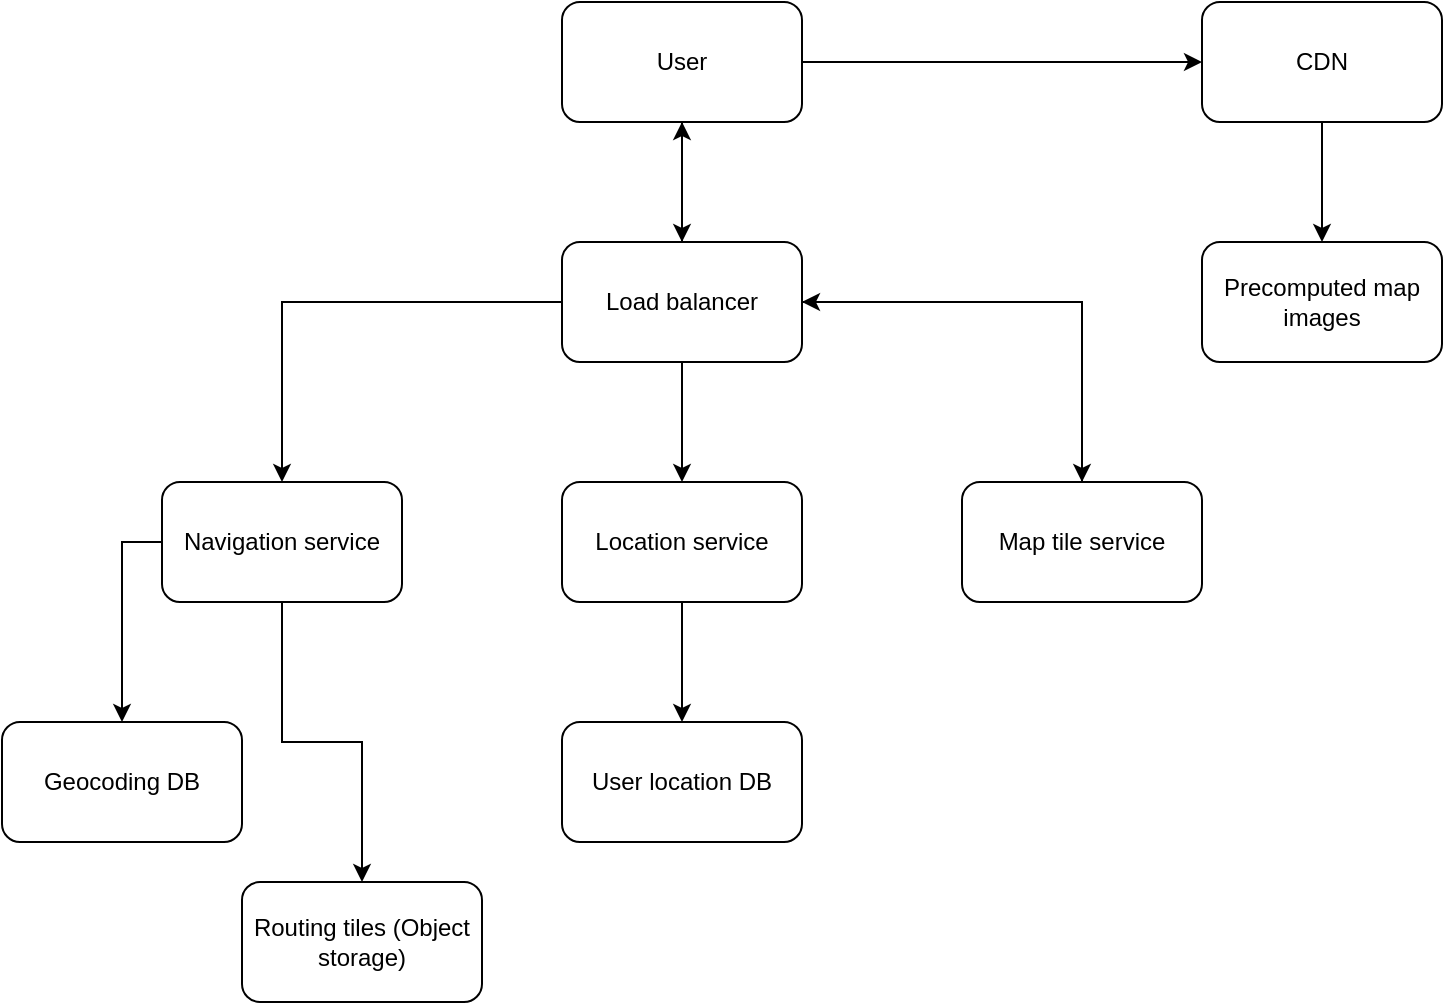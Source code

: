 <mxfile version="24.0.3" type="device">
  <diagram id="klzjwjYF-y9pa63VjA9P" name="Page-1">
    <mxGraphModel dx="882" dy="578" grid="1" gridSize="10" guides="1" tooltips="1" connect="1" arrows="1" fold="1" page="1" pageScale="1" pageWidth="850" pageHeight="1100" math="0" shadow="0">
      <root>
        <mxCell id="0" />
        <mxCell id="1" parent="0" />
        <mxCell id="wvvWRzQGJ0MFBprTCYH--11" style="edgeStyle=orthogonalEdgeStyle;rounded=0;orthogonalLoop=1;jettySize=auto;html=1;exitX=0.5;exitY=1;exitDx=0;exitDy=0;entryX=0.5;entryY=0;entryDx=0;entryDy=0;" edge="1" parent="1" source="wvvWRzQGJ0MFBprTCYH--1" target="wvvWRzQGJ0MFBprTCYH--2">
          <mxGeometry relative="1" as="geometry" />
        </mxCell>
        <mxCell id="wvvWRzQGJ0MFBprTCYH--12" style="edgeStyle=orthogonalEdgeStyle;rounded=0;orthogonalLoop=1;jettySize=auto;html=1;exitX=1;exitY=0.5;exitDx=0;exitDy=0;entryX=0;entryY=0.5;entryDx=0;entryDy=0;" edge="1" parent="1" source="wvvWRzQGJ0MFBprTCYH--1" target="wvvWRzQGJ0MFBprTCYH--9">
          <mxGeometry relative="1" as="geometry" />
        </mxCell>
        <mxCell id="wvvWRzQGJ0MFBprTCYH--1" value="User" style="rounded=1;whiteSpace=wrap;html=1;" vertex="1" parent="1">
          <mxGeometry x="320" y="80" width="120" height="60" as="geometry" />
        </mxCell>
        <mxCell id="wvvWRzQGJ0MFBprTCYH--14" style="edgeStyle=orthogonalEdgeStyle;rounded=0;orthogonalLoop=1;jettySize=auto;html=1;exitX=0;exitY=0.5;exitDx=0;exitDy=0;entryX=0.5;entryY=0;entryDx=0;entryDy=0;" edge="1" parent="1" source="wvvWRzQGJ0MFBprTCYH--2" target="wvvWRzQGJ0MFBprTCYH--3">
          <mxGeometry relative="1" as="geometry" />
        </mxCell>
        <mxCell id="wvvWRzQGJ0MFBprTCYH--20" style="edgeStyle=orthogonalEdgeStyle;rounded=0;orthogonalLoop=1;jettySize=auto;html=1;exitX=1;exitY=0.5;exitDx=0;exitDy=0;" edge="1" parent="1" source="wvvWRzQGJ0MFBprTCYH--2" target="wvvWRzQGJ0MFBprTCYH--19">
          <mxGeometry relative="1" as="geometry" />
        </mxCell>
        <mxCell id="wvvWRzQGJ0MFBprTCYH--21" style="edgeStyle=orthogonalEdgeStyle;rounded=0;orthogonalLoop=1;jettySize=auto;html=1;exitX=0.5;exitY=1;exitDx=0;exitDy=0;entryX=0.5;entryY=0;entryDx=0;entryDy=0;" edge="1" parent="1" source="wvvWRzQGJ0MFBprTCYH--2" target="wvvWRzQGJ0MFBprTCYH--4">
          <mxGeometry relative="1" as="geometry" />
        </mxCell>
        <mxCell id="wvvWRzQGJ0MFBprTCYH--26" style="edgeStyle=orthogonalEdgeStyle;rounded=0;orthogonalLoop=1;jettySize=auto;html=1;exitX=0.5;exitY=0;exitDx=0;exitDy=0;" edge="1" parent="1" source="wvvWRzQGJ0MFBprTCYH--2">
          <mxGeometry relative="1" as="geometry">
            <mxPoint x="380" y="140" as="targetPoint" />
          </mxGeometry>
        </mxCell>
        <mxCell id="wvvWRzQGJ0MFBprTCYH--2" value="Load balancer" style="rounded=1;whiteSpace=wrap;html=1;" vertex="1" parent="1">
          <mxGeometry x="320" y="200" width="120" height="60" as="geometry" />
        </mxCell>
        <mxCell id="wvvWRzQGJ0MFBprTCYH--18" style="edgeStyle=orthogonalEdgeStyle;rounded=0;orthogonalLoop=1;jettySize=auto;html=1;exitX=0;exitY=0.5;exitDx=0;exitDy=0;entryX=0.5;entryY=0;entryDx=0;entryDy=0;" edge="1" parent="1" source="wvvWRzQGJ0MFBprTCYH--3" target="wvvWRzQGJ0MFBprTCYH--6">
          <mxGeometry relative="1" as="geometry" />
        </mxCell>
        <mxCell id="wvvWRzQGJ0MFBprTCYH--24" style="edgeStyle=orthogonalEdgeStyle;rounded=0;orthogonalLoop=1;jettySize=auto;html=1;exitX=0.5;exitY=1;exitDx=0;exitDy=0;" edge="1" parent="1" source="wvvWRzQGJ0MFBprTCYH--3" target="wvvWRzQGJ0MFBprTCYH--7">
          <mxGeometry relative="1" as="geometry" />
        </mxCell>
        <mxCell id="wvvWRzQGJ0MFBprTCYH--3" value="Navigation service" style="rounded=1;whiteSpace=wrap;html=1;" vertex="1" parent="1">
          <mxGeometry x="120" y="320" width="120" height="60" as="geometry" />
        </mxCell>
        <mxCell id="wvvWRzQGJ0MFBprTCYH--22" style="edgeStyle=orthogonalEdgeStyle;rounded=0;orthogonalLoop=1;jettySize=auto;html=1;exitX=0.5;exitY=1;exitDx=0;exitDy=0;" edge="1" parent="1" source="wvvWRzQGJ0MFBprTCYH--4" target="wvvWRzQGJ0MFBprTCYH--8">
          <mxGeometry relative="1" as="geometry" />
        </mxCell>
        <mxCell id="wvvWRzQGJ0MFBprTCYH--4" value="Location service" style="rounded=1;whiteSpace=wrap;html=1;" vertex="1" parent="1">
          <mxGeometry x="320" y="320" width="120" height="60" as="geometry" />
        </mxCell>
        <mxCell id="wvvWRzQGJ0MFBprTCYH--6" value="Geocoding DB" style="rounded=1;whiteSpace=wrap;html=1;" vertex="1" parent="1">
          <mxGeometry x="40" y="440" width="120" height="60" as="geometry" />
        </mxCell>
        <mxCell id="wvvWRzQGJ0MFBprTCYH--7" value="Routing tiles (Object storage)" style="rounded=1;whiteSpace=wrap;html=1;" vertex="1" parent="1">
          <mxGeometry x="160" y="520" width="120" height="60" as="geometry" />
        </mxCell>
        <mxCell id="wvvWRzQGJ0MFBprTCYH--8" value="User location DB" style="rounded=1;whiteSpace=wrap;html=1;" vertex="1" parent="1">
          <mxGeometry x="320" y="440" width="120" height="60" as="geometry" />
        </mxCell>
        <mxCell id="wvvWRzQGJ0MFBprTCYH--13" style="edgeStyle=orthogonalEdgeStyle;rounded=0;orthogonalLoop=1;jettySize=auto;html=1;exitX=0.5;exitY=1;exitDx=0;exitDy=0;entryX=0.5;entryY=0;entryDx=0;entryDy=0;" edge="1" parent="1" source="wvvWRzQGJ0MFBprTCYH--9" target="wvvWRzQGJ0MFBprTCYH--10">
          <mxGeometry relative="1" as="geometry" />
        </mxCell>
        <mxCell id="wvvWRzQGJ0MFBprTCYH--9" value="CDN" style="rounded=1;whiteSpace=wrap;html=1;" vertex="1" parent="1">
          <mxGeometry x="640" y="80" width="120" height="60" as="geometry" />
        </mxCell>
        <mxCell id="wvvWRzQGJ0MFBprTCYH--10" value="Precomputed map images" style="rounded=1;whiteSpace=wrap;html=1;" vertex="1" parent="1">
          <mxGeometry x="640" y="200" width="120" height="60" as="geometry" />
        </mxCell>
        <mxCell id="wvvWRzQGJ0MFBprTCYH--25" style="edgeStyle=orthogonalEdgeStyle;rounded=0;orthogonalLoop=1;jettySize=auto;html=1;exitX=0.5;exitY=0;exitDx=0;exitDy=0;entryX=1;entryY=0.5;entryDx=0;entryDy=0;" edge="1" parent="1" source="wvvWRzQGJ0MFBprTCYH--19" target="wvvWRzQGJ0MFBprTCYH--2">
          <mxGeometry relative="1" as="geometry" />
        </mxCell>
        <mxCell id="wvvWRzQGJ0MFBprTCYH--19" value="Map tile service" style="rounded=1;whiteSpace=wrap;html=1;" vertex="1" parent="1">
          <mxGeometry x="520" y="320" width="120" height="60" as="geometry" />
        </mxCell>
      </root>
    </mxGraphModel>
  </diagram>
</mxfile>
